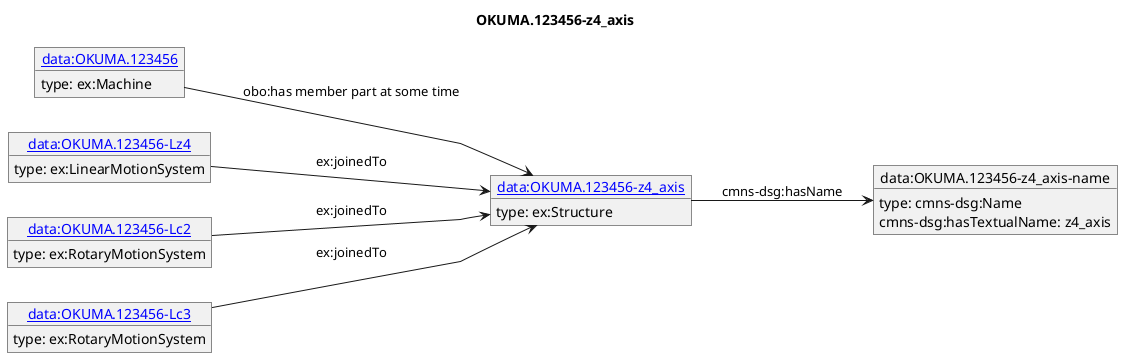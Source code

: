 @startuml
skinparam linetype polyline
left to right direction
title OKUMA.123456-z4_axis
object "[[./OKUMA.123456-z4_axis.html data:OKUMA.123456-z4_axis]]" as o1 {
 type: ex:Structure 
}
object "data:OKUMA.123456-z4_axis-name" as o2 {
 type: cmns-dsg:Name 
}
object "[[./OKUMA.123456.html data:OKUMA.123456]]" as o3 {
 type: ex:Machine 
}
object "[[./OKUMA.123456-Lz4.html data:OKUMA.123456-Lz4]]" as o4 {
 type: ex:LinearMotionSystem 
}
object "[[./OKUMA.123456-Lc2.html data:OKUMA.123456-Lc2]]" as o5 {
 type: ex:RotaryMotionSystem 
}
object "[[./OKUMA.123456-Lc3.html data:OKUMA.123456-Lc3]]" as o6 {
 type: ex:RotaryMotionSystem 
}
o1 --> o2 : cmns-dsg:hasName
o2 : cmns-dsg:hasTextualName: z4_axis
o3 --> o1 : obo:has member part at some time
o4 --> o1 : ex:joinedTo
o5 --> o1 : ex:joinedTo
o6 --> o1 : ex:joinedTo
@enduml
